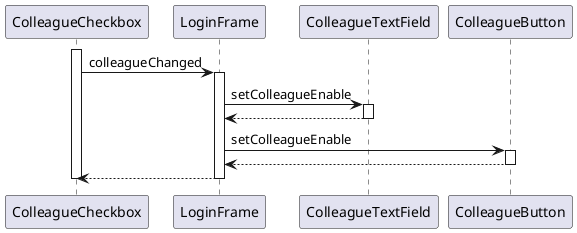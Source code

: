 @startuml
activate ColleagueCheckbox
 ColleagueCheckbox ->LoginFrame:colleagueChanged
 activate LoginFrame
 LoginFrame ->ColleagueTextField:setColleagueEnable
 activate ColleagueTextField
 ColleagueTextField -->LoginFrame
 deactivate ColleagueTextField

 LoginFrame ->ColleagueButton:setColleagueEnable
 activate ColleagueButton
 ColleagueButton -->LoginFrame
 deactivate ColleagueButton

 LoginFrame -->ColleagueCheckbox
 deactivate LoginFrame
 deactivate ColleagueCheckbox


@enduml